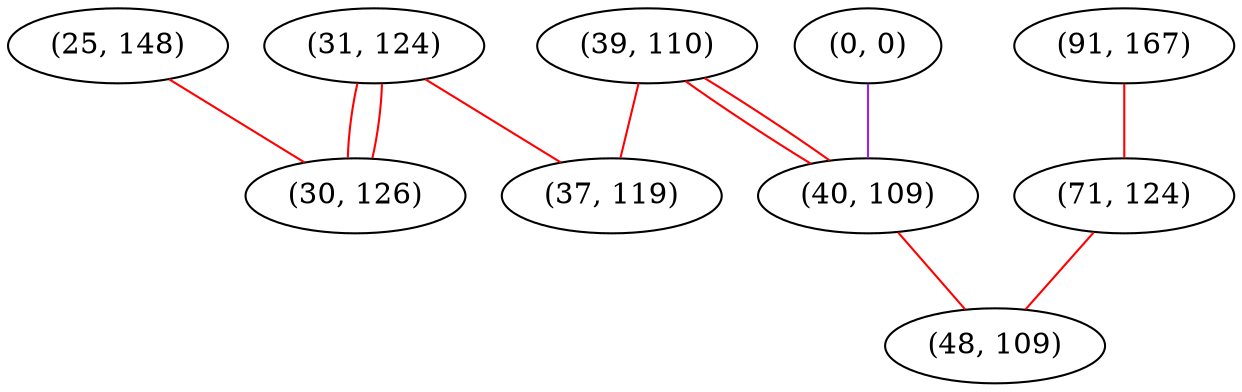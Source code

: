 graph "" {
"(31, 124)";
"(39, 110)";
"(0, 0)";
"(40, 109)";
"(91, 167)";
"(25, 148)";
"(30, 126)";
"(71, 124)";
"(37, 119)";
"(48, 109)";
"(31, 124)" -- "(37, 119)"  [color=red, key=0, weight=1];
"(31, 124)" -- "(30, 126)"  [color=red, key=0, weight=1];
"(31, 124)" -- "(30, 126)"  [color=red, key=1, weight=1];
"(39, 110)" -- "(37, 119)"  [color=red, key=0, weight=1];
"(39, 110)" -- "(40, 109)"  [color=red, key=0, weight=1];
"(39, 110)" -- "(40, 109)"  [color=red, key=1, weight=1];
"(0, 0)" -- "(40, 109)"  [color=purple, key=0, weight=4];
"(40, 109)" -- "(48, 109)"  [color=red, key=0, weight=1];
"(91, 167)" -- "(71, 124)"  [color=red, key=0, weight=1];
"(25, 148)" -- "(30, 126)"  [color=red, key=0, weight=1];
"(71, 124)" -- "(48, 109)"  [color=red, key=0, weight=1];
}

